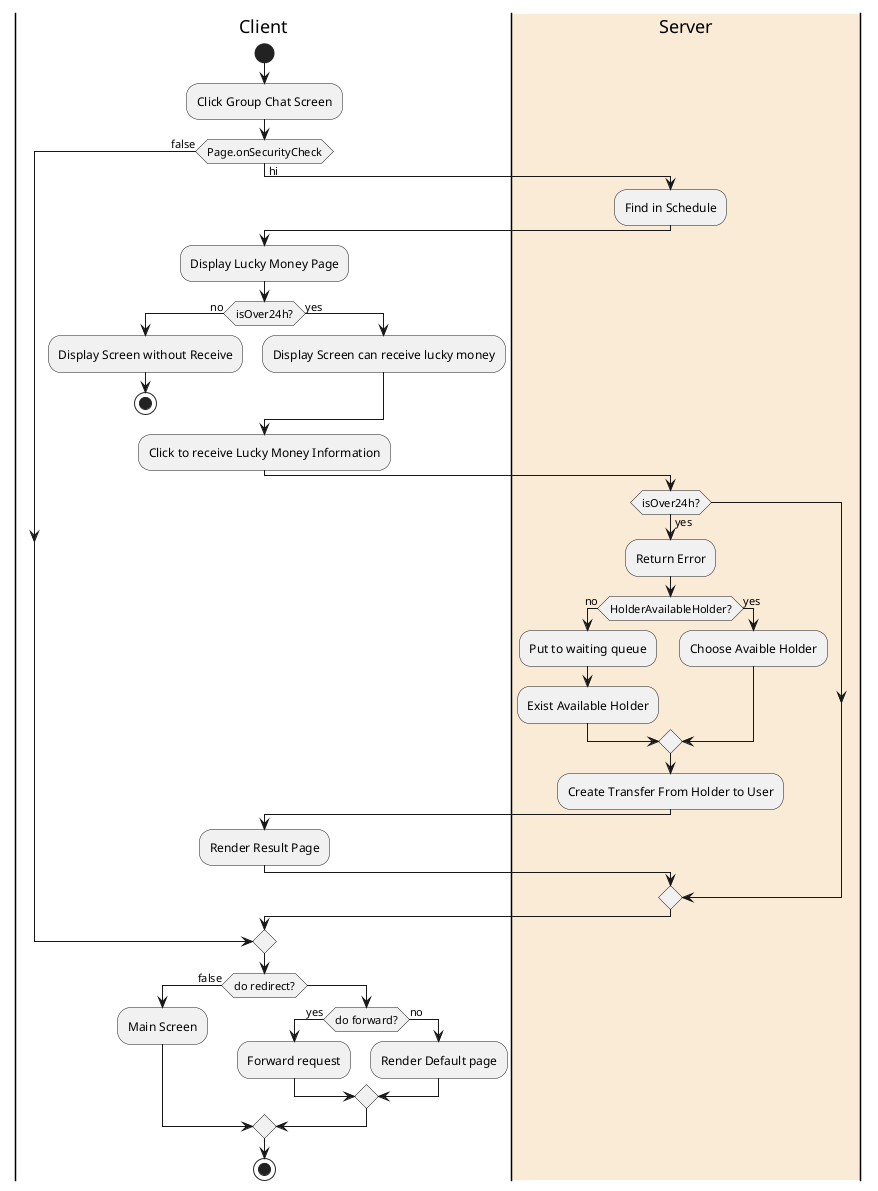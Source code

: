 
@startuml

|Client|
start
:Click Group Chat Screen;
if (Page.onSecurityCheck) then (hi)
  |#AntiqueWhite|Server|
  :Find in Schedule;
  |Client|
  :Display Lucky Money Page;
  if (isOver24h?) then (no)
      :Display Screen without Receive;
      stop
    else (yes)
      :Display Screen can receive lucky money;
    endif 
  :Click to receive Lucky Money Information;
  |#AntiqueWhite|Server|
  if (isOver24h?) then (yes)
    :Return Error;
    if (HolderAvailableHolder?) then (no)
      :Put to waiting queue;
      :Exist Available Holder;
    else (yes)
      :Choose Avaible Holder;
    endif 
    :Create Transfer From Holder to User;
    |Client|
    :Render Result Page;
  endif
else (false)
endif

|Client|
if (do redirect?) then (false)
  :Main Screen;
else
  if (do forward?) then (yes)
    :Forward request;
  else (no)
    :Render Default page;
  endif
endif

stop
@enduml